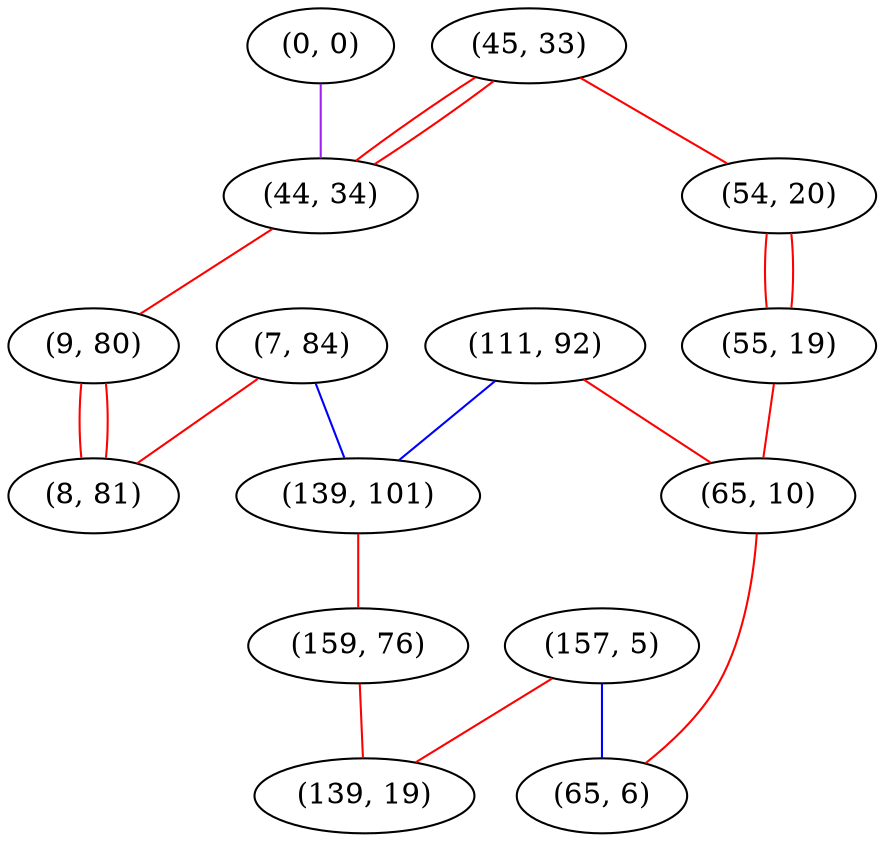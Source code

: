 graph "" {
"(7, 84)";
"(45, 33)";
"(0, 0)";
"(44, 34)";
"(54, 20)";
"(111, 92)";
"(139, 101)";
"(159, 76)";
"(55, 19)";
"(65, 10)";
"(9, 80)";
"(157, 5)";
"(65, 6)";
"(8, 81)";
"(139, 19)";
"(7, 84)" -- "(8, 81)"  [color=red, key=0, weight=1];
"(7, 84)" -- "(139, 101)"  [color=blue, key=0, weight=3];
"(45, 33)" -- "(44, 34)"  [color=red, key=0, weight=1];
"(45, 33)" -- "(44, 34)"  [color=red, key=1, weight=1];
"(45, 33)" -- "(54, 20)"  [color=red, key=0, weight=1];
"(0, 0)" -- "(44, 34)"  [color=purple, key=0, weight=4];
"(44, 34)" -- "(9, 80)"  [color=red, key=0, weight=1];
"(54, 20)" -- "(55, 19)"  [color=red, key=0, weight=1];
"(54, 20)" -- "(55, 19)"  [color=red, key=1, weight=1];
"(111, 92)" -- "(65, 10)"  [color=red, key=0, weight=1];
"(111, 92)" -- "(139, 101)"  [color=blue, key=0, weight=3];
"(139, 101)" -- "(159, 76)"  [color=red, key=0, weight=1];
"(159, 76)" -- "(139, 19)"  [color=red, key=0, weight=1];
"(55, 19)" -- "(65, 10)"  [color=red, key=0, weight=1];
"(65, 10)" -- "(65, 6)"  [color=red, key=0, weight=1];
"(9, 80)" -- "(8, 81)"  [color=red, key=0, weight=1];
"(9, 80)" -- "(8, 81)"  [color=red, key=1, weight=1];
"(157, 5)" -- "(65, 6)"  [color=blue, key=0, weight=3];
"(157, 5)" -- "(139, 19)"  [color=red, key=0, weight=1];
}
